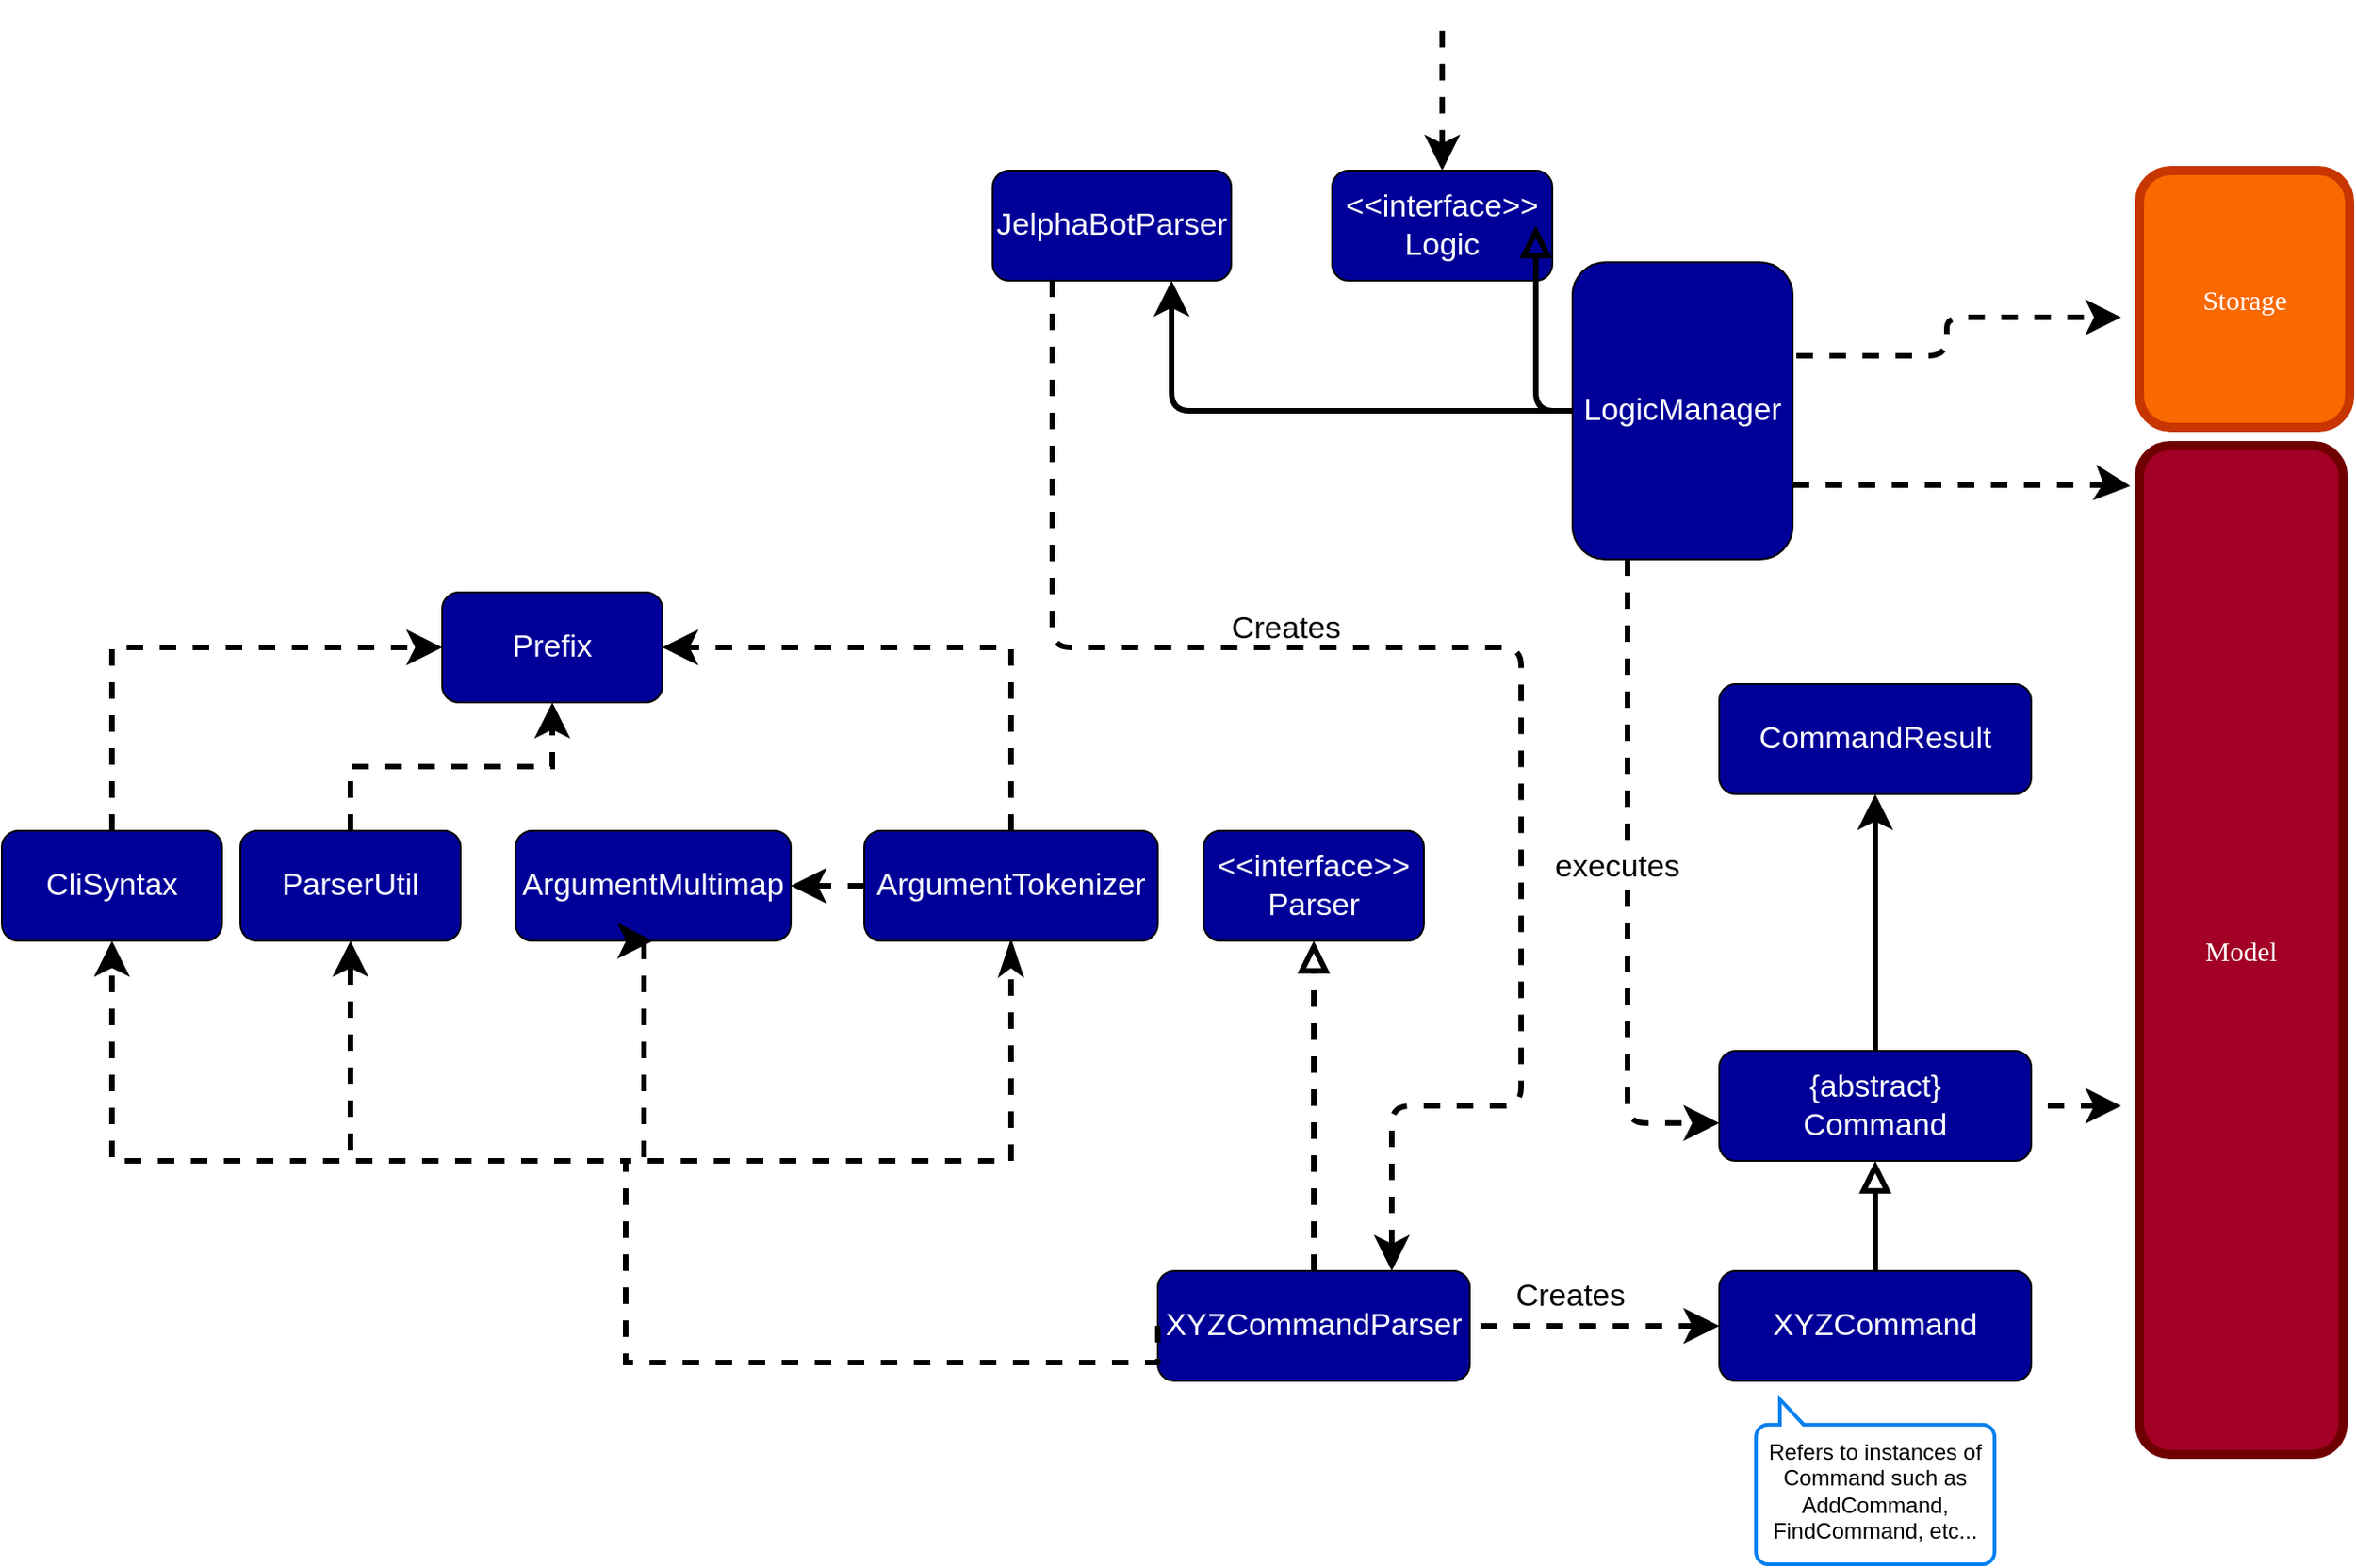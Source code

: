 <mxfile version="12.9.4" type="device"><diagram id="0IDk7Lvlat2yZqwhKpiR" name="Page-1"><mxGraphModel dx="1038" dy="3253" grid="1" gridSize="10" guides="1" tooltips="1" connect="1" arrows="1" fold="1" page="1" pageScale="1" pageWidth="1600" pageHeight="900" math="0" shadow="0"><root><mxCell id="0"/><mxCell id="1" parent="0"/><mxCell id="gbNiCYYf1I1hy5p3CW3c-80" value="" style="edgeStyle=orthogonalEdgeStyle;rounded=1;jumpStyle=none;jumpSize=10;orthogonalLoop=1;jettySize=auto;html=1;dashed=1;startSize=10;endArrow=none;endFill=0;endSize=10;strokeWidth=3;startArrow=classic;startFill=1;" parent="1" source="78W6CJWj2pwViG1WbGaF-5" edge="1"><mxGeometry relative="1" as="geometry"><mxPoint x="895" y="-1800" as="targetPoint"/></mxGeometry></mxCell><mxCell id="78W6CJWj2pwViG1WbGaF-5" value="&lt;div style=&quot;font-size: 17px&quot;&gt;&lt;font style=&quot;font-size: 17px&quot; face=&quot;Helvetica&quot;&gt;&lt;span style=&quot;background-color: rgb(0 , 0 , 153)&quot;&gt;&lt;font style=&quot;font-size: 17px&quot; color=&quot;#FFFFFF&quot;&gt;&amp;lt;&amp;lt;interface&amp;gt;&amp;gt;&lt;/font&gt;&lt;/span&gt;&lt;/font&gt;&lt;/div&gt;&lt;div style=&quot;font-size: 17px&quot;&gt;&lt;font style=&quot;font-size: 17px&quot; face=&quot;Helvetica&quot;&gt;&lt;span style=&quot;background-color: rgb(0 , 0 , 153)&quot;&gt;&lt;font style=&quot;font-size: 17px&quot; color=&quot;#FFFFFF&quot;&gt;Logic&lt;/font&gt;&lt;/span&gt;&lt;/font&gt;&lt;/div&gt;" style="rounded=1;whiteSpace=wrap;html=1;fillColor=#000099;" parent="1" vertex="1"><mxGeometry x="835" y="-1720" width="120" height="60" as="geometry"/></mxCell><mxCell id="gbNiCYYf1I1hy5p3CW3c-2" value="&lt;div style=&quot;font-size: 17px&quot;&gt;&lt;font style=&quot;font-size: 17px&quot; face=&quot;Helvetica&quot;&gt;&lt;span style=&quot;background-color: rgb(0 , 0 , 153)&quot;&gt;&lt;font color=&quot;#FFFFFF&quot;&gt;CommandResult&lt;/font&gt;&lt;br&gt;&lt;/span&gt;&lt;/font&gt;&lt;/div&gt;" style="rounded=1;whiteSpace=wrap;html=1;fillColor=#000099;" parent="1" vertex="1"><mxGeometry x="1046" y="-1440" width="170" height="60" as="geometry"/></mxCell><mxCell id="gbNiCYYf1I1hy5p3CW3c-3" value="&lt;div style=&quot;font-size: 17px&quot;&gt;&lt;font style=&quot;font-size: 17px&quot; face=&quot;Helvetica&quot;&gt;&lt;span style=&quot;background-color: rgb(0 , 0 , 153)&quot;&gt;&lt;font style=&quot;font-size: 17px&quot; color=&quot;#FFFFFF&quot;&gt;ArgumentMultimap&lt;/font&gt;&lt;/span&gt;&lt;/font&gt;&lt;/div&gt;" style="rounded=1;whiteSpace=wrap;html=1;fillColor=#000099;" parent="1" vertex="1"><mxGeometry x="390" y="-1360" width="150" height="60" as="geometry"/></mxCell><mxCell id="gbNiCYYf1I1hy5p3CW3c-39" value="" style="edgeStyle=orthogonalEdgeStyle;rounded=0;jumpStyle=none;orthogonalLoop=1;jettySize=auto;html=1;dashed=1;entryX=0.5;entryY=1;entryDx=0;entryDy=0;endArrow=block;endFill=0;endSize=10;startSize=10;jumpSize=10;strokeWidth=3;" parent="1" source="gbNiCYYf1I1hy5p3CW3c-4" target="gbNiCYYf1I1hy5p3CW3c-34" edge="1"><mxGeometry relative="1" as="geometry"><mxPoint x="760" y="-1100" as="targetPoint"/></mxGeometry></mxCell><mxCell id="gbNiCYYf1I1hy5p3CW3c-4" value="&lt;div style=&quot;font-size: 17px&quot;&gt;&lt;font style=&quot;font-size: 17px&quot; face=&quot;Helvetica&quot;&gt;&lt;span style=&quot;background-color: rgb(0 , 0 , 153)&quot;&gt;&lt;font style=&quot;font-size: 17px&quot; color=&quot;#FFFFFF&quot;&gt;XYZCommandParser&lt;/font&gt;&lt;/span&gt;&lt;/font&gt;&lt;/div&gt;" style="rounded=1;whiteSpace=wrap;html=1;fillColor=#000099;shadow=0;" parent="1" vertex="1"><mxGeometry x="740" y="-1120" width="170" height="60" as="geometry"/></mxCell><mxCell id="gbNiCYYf1I1hy5p3CW3c-53" value="" style="edgeStyle=orthogonalEdgeStyle;rounded=1;jumpStyle=none;jumpSize=10;orthogonalLoop=1;jettySize=auto;html=1;startSize=10;endArrow=block;endFill=0;endSize=10;strokeWidth=3;" parent="1" source="gbNiCYYf1I1hy5p3CW3c-50" target="gbNiCYYf1I1hy5p3CW3c-52" edge="1"><mxGeometry relative="1" as="geometry"/></mxCell><mxCell id="gbNiCYYf1I1hy5p3CW3c-123" value="" style="edgeStyle=orthogonalEdgeStyle;rounded=1;jumpStyle=none;jumpSize=10;orthogonalLoop=1;jettySize=auto;html=1;dashed=1;startArrow=classic;startFill=1;startSize=10;endArrow=none;endFill=0;endSize=10;strokeWidth=3;" parent="1" source="gbNiCYYf1I1hy5p3CW3c-50" target="gbNiCYYf1I1hy5p3CW3c-4" edge="1"><mxGeometry relative="1" as="geometry"/></mxCell><mxCell id="gbNiCYYf1I1hy5p3CW3c-50" value="&lt;div style=&quot;font-size: 17px&quot;&gt;&lt;font style=&quot;font-size: 17px&quot; face=&quot;Helvetica&quot;&gt;&lt;span style=&quot;background-color: rgb(0 , 0 , 153)&quot;&gt;&lt;font style=&quot;font-size: 17px&quot; color=&quot;#FFFFFF&quot;&gt;XYZCommand&lt;/font&gt;&lt;/span&gt;&lt;/font&gt;&lt;/div&gt;" style="rounded=1;whiteSpace=wrap;html=1;fillColor=#000099;shadow=0;container=1;" parent="1" vertex="1"><mxGeometry x="1046" y="-1120" width="170" height="60" as="geometry"><mxRectangle x="1110" y="-1120" width="140" height="20" as="alternateBounds"/></mxGeometry></mxCell><mxCell id="gbNiCYYf1I1hy5p3CW3c-60" value="" style="edgeStyle=orthogonalEdgeStyle;rounded=1;jumpStyle=none;jumpSize=10;orthogonalLoop=1;jettySize=auto;html=1;startSize=10;endArrow=classic;endFill=1;endSize=10;strokeWidth=3;" parent="1" source="gbNiCYYf1I1hy5p3CW3c-52" target="gbNiCYYf1I1hy5p3CW3c-2" edge="1"><mxGeometry relative="1" as="geometry"/></mxCell><mxCell id="gbNiCYYf1I1hy5p3CW3c-66" value="" style="edgeStyle=orthogonalEdgeStyle;rounded=1;jumpStyle=none;jumpSize=10;orthogonalLoop=1;jettySize=auto;html=1;dashed=1;startSize=10;endArrow=classic;endFill=1;endSize=10;strokeWidth=3;" parent="1" edge="1"><mxGeometry relative="1" as="geometry"><mxPoint x="1081" y="-1210" as="sourcePoint"/><mxPoint x="1265" y="-1210" as="targetPoint"/><Array as="points"><mxPoint x="1205" y="-1210"/><mxPoint x="1205" y="-1210"/></Array></mxGeometry></mxCell><mxCell id="gbNiCYYf1I1hy5p3CW3c-52" value="&lt;div style=&quot;font-size: 17px&quot;&gt;&lt;font style=&quot;font-size: 17px&quot; face=&quot;Helvetica&quot;&gt;&lt;span style=&quot;background-color: rgb(0 , 0 , 153)&quot;&gt;&lt;font color=&quot;#FFFFFF&quot;&gt;{abstract}&lt;/font&gt;&lt;/span&gt;&lt;/font&gt;&lt;/div&gt;&lt;div style=&quot;font-size: 17px&quot;&gt;&lt;font style=&quot;font-size: 17px&quot; face=&quot;Helvetica&quot;&gt;&lt;span style=&quot;background-color: rgb(0 , 0 , 153)&quot;&gt;&lt;font color=&quot;#FFFFFF&quot;&gt;Command&lt;/font&gt;&lt;br&gt;&lt;/span&gt;&lt;/font&gt;&lt;/div&gt;" style="rounded=1;whiteSpace=wrap;html=1;fillColor=#000099;shadow=0;" parent="1" vertex="1"><mxGeometry x="1046" y="-1240" width="170" height="60" as="geometry"/></mxCell><mxCell id="gbNiCYYf1I1hy5p3CW3c-78" style="edgeStyle=orthogonalEdgeStyle;rounded=1;jumpStyle=none;jumpSize=10;orthogonalLoop=1;jettySize=auto;html=1;exitX=0.25;exitY=1;exitDx=0;exitDy=0;dashed=1;startSize=10;endArrow=classic;endFill=1;endSize=10;strokeWidth=3;entryX=0.75;entryY=0;entryDx=0;entryDy=0;" parent="1" source="gbNiCYYf1I1hy5p3CW3c-5" target="gbNiCYYf1I1hy5p3CW3c-4" edge="1"><mxGeometry relative="1" as="geometry"><mxPoint x="938" y="-1100" as="targetPoint"/><Array as="points"><mxPoint x="683" y="-1460"/><mxPoint x="938" y="-1460"/><mxPoint x="938" y="-1210"/><mxPoint x="868" y="-1210"/></Array></mxGeometry></mxCell><mxCell id="gbNiCYYf1I1hy5p3CW3c-5" value="&lt;div style=&quot;font-size: 17px&quot;&gt;&lt;font style=&quot;font-size: 17px&quot; face=&quot;Helvetica&quot;&gt;&lt;span style=&quot;background-color: rgb(0 , 0 , 153)&quot;&gt;&lt;font style=&quot;font-size: 17px&quot; color=&quot;#FFFFFF&quot;&gt;JelphaBotParser&lt;/font&gt;&lt;/span&gt;&lt;/font&gt;&lt;/div&gt;" style="rounded=1;whiteSpace=wrap;html=1;fillColor=#000099;" parent="1" vertex="1"><mxGeometry x="650" y="-1720" width="130" height="60" as="geometry"/></mxCell><mxCell id="gbNiCYYf1I1hy5p3CW3c-55" value="" style="edgeStyle=orthogonalEdgeStyle;rounded=1;jumpStyle=none;jumpSize=10;orthogonalLoop=1;jettySize=auto;html=1;startSize=10;endArrow=block;endFill=0;endSize=10;strokeWidth=3;" parent="1" source="gbNiCYYf1I1hy5p3CW3c-6" target="78W6CJWj2pwViG1WbGaF-5" edge="1"><mxGeometry relative="1" as="geometry"/></mxCell><mxCell id="gbNiCYYf1I1hy5p3CW3c-59" value="" style="edgeStyle=orthogonalEdgeStyle;rounded=1;jumpStyle=none;jumpSize=10;orthogonalLoop=1;jettySize=auto;html=1;startSize=10;endArrow=classic;endFill=1;endSize=10;strokeWidth=3;entryX=0.75;entryY=1;entryDx=0;entryDy=0;" parent="1" source="gbNiCYYf1I1hy5p3CW3c-6" target="gbNiCYYf1I1hy5p3CW3c-5" edge="1"><mxGeometry relative="1" as="geometry"/></mxCell><mxCell id="gbNiCYYf1I1hy5p3CW3c-68" value="" style="edgeStyle=orthogonalEdgeStyle;rounded=1;jumpStyle=none;jumpSize=10;orthogonalLoop=1;jettySize=auto;html=1;dashed=1;startSize=10;endArrow=classic;endFill=1;endSize=10;strokeWidth=3;exitX=1;exitY=0.75;exitDx=0;exitDy=0;" parent="1" edge="1" source="gbNiCYYf1I1hy5p3CW3c-6"><mxGeometry relative="1" as="geometry"><mxPoint x="820" y="-1539" as="sourcePoint"/><mxPoint x="1270" y="-1548" as="targetPoint"/><Array as="points"><mxPoint x="1265" y="-1548"/></Array></mxGeometry></mxCell><mxCell id="gbNiCYYf1I1hy5p3CW3c-76" style="edgeStyle=orthogonalEdgeStyle;rounded=1;jumpStyle=none;jumpSize=10;orthogonalLoop=1;jettySize=auto;html=1;exitX=1.017;exitY=0.315;exitDx=0;exitDy=0;dashed=1;startSize=10;endArrow=classic;endFill=1;endSize=10;strokeWidth=3;exitPerimeter=0;" parent="1" source="gbNiCYYf1I1hy5p3CW3c-6" edge="1"><mxGeometry relative="1" as="geometry"><mxPoint x="1265" y="-1640" as="targetPoint"/><mxPoint x="820" y="-1579.5" as="sourcePoint"/><Array as="points"><mxPoint x="1170" y="-1619"/><mxPoint x="1170" y="-1640"/></Array></mxGeometry></mxCell><mxCell id="gbNiCYYf1I1hy5p3CW3c-98" value="&lt;div style=&quot;font-size: 17px&quot;&gt;executes&lt;/div&gt;" style="edgeStyle=orthogonalEdgeStyle;rounded=1;jumpStyle=none;jumpSize=10;orthogonalLoop=1;jettySize=auto;html=1;exitX=0.25;exitY=1;exitDx=0;exitDy=0;dashed=1;startSize=10;endArrow=classic;endFill=1;endSize=10;strokeWidth=3;entryX=0;entryY=0.657;entryDx=0;entryDy=0;entryPerimeter=0;" parent="1" source="gbNiCYYf1I1hy5p3CW3c-6" target="gbNiCYYf1I1hy5p3CW3c-52" edge="1"><mxGeometry x="-0.06" y="-6" relative="1" as="geometry"><mxPoint x="1020" y="-1170" as="targetPoint"/><Array as="points"><mxPoint x="996" y="-1201"/></Array><mxPoint as="offset"/></mxGeometry></mxCell><mxCell id="gbNiCYYf1I1hy5p3CW3c-6" value="&lt;div style=&quot;font-size: 17px&quot;&gt;&lt;font style=&quot;font-size: 17px&quot; face=&quot;Helvetica&quot;&gt;&lt;span style=&quot;background-color: rgb(0 , 0 , 153)&quot;&gt;&lt;font style=&quot;font-size: 17px&quot; color=&quot;#FFFFFF&quot;&gt;LogicManager&lt;/font&gt;&lt;/span&gt;&lt;/font&gt;&lt;/div&gt;" style="rounded=1;whiteSpace=wrap;html=1;fillColor=#000099;" parent="1" vertex="1"><mxGeometry x="966" y="-1670" width="120" height="162" as="geometry"/></mxCell><mxCell id="gbNiCYYf1I1hy5p3CW3c-18" style="edgeStyle=orthogonalEdgeStyle;rounded=0;jumpStyle=none;orthogonalLoop=1;jettySize=auto;html=1;exitX=0;exitY=0.5;exitDx=0;exitDy=0;entryX=1;entryY=0.5;entryDx=0;entryDy=0;dashed=1;endSize=10;startSize=10;strokeWidth=3;" parent="1" source="gbNiCYYf1I1hy5p3CW3c-9" target="gbNiCYYf1I1hy5p3CW3c-3" edge="1"><mxGeometry relative="1" as="geometry"/></mxCell><mxCell id="gbNiCYYf1I1hy5p3CW3c-19" style="edgeStyle=orthogonalEdgeStyle;rounded=0;jumpStyle=none;orthogonalLoop=1;jettySize=auto;html=1;exitX=0.5;exitY=0;exitDx=0;exitDy=0;entryX=1;entryY=0.5;entryDx=0;entryDy=0;dashed=1;strokeWidth=3;endSize=10;startSize=10;" parent="1" source="gbNiCYYf1I1hy5p3CW3c-9" target="gbNiCYYf1I1hy5p3CW3c-11" edge="1"><mxGeometry relative="1" as="geometry"><Array as="points"><mxPoint x="660" y="-1460"/></Array></mxGeometry></mxCell><mxCell id="gbNiCYYf1I1hy5p3CW3c-9" value="&lt;div style=&quot;font-size: 17px&quot;&gt;&lt;font style=&quot;font-size: 17px&quot; face=&quot;Helvetica&quot;&gt;&lt;span style=&quot;background-color: rgb(0 , 0 , 153)&quot;&gt;&lt;font color=&quot;#FFFFFF&quot;&gt;ArgumentTokenizer&lt;/font&gt;&lt;br&gt;&lt;/span&gt;&lt;/font&gt;&lt;/div&gt;" style="rounded=1;whiteSpace=wrap;html=1;fillColor=#000099;" parent="1" vertex="1"><mxGeometry x="580" y="-1360" width="160" height="60" as="geometry"/></mxCell><mxCell id="gbNiCYYf1I1hy5p3CW3c-21" value="" style="edgeStyle=orthogonalEdgeStyle;rounded=0;jumpStyle=none;orthogonalLoop=1;jettySize=auto;html=1;dashed=1;endSize=10;startSize=10;strokeWidth=3;" parent="1" source="gbNiCYYf1I1hy5p3CW3c-10" target="gbNiCYYf1I1hy5p3CW3c-11" edge="1"><mxGeometry relative="1" as="geometry"/></mxCell><mxCell id="gbNiCYYf1I1hy5p3CW3c-10" value="&lt;div style=&quot;font-size: 17px&quot;&gt;&lt;font style=&quot;font-size: 17px&quot; face=&quot;Helvetica&quot; color=&quot;#FFFFFF&quot;&gt;&lt;span style=&quot;background-color: rgb(0 , 0 , 153)&quot;&gt;ParserUtil&lt;br&gt;&lt;/span&gt;&lt;/font&gt;&lt;/div&gt;" style="rounded=1;whiteSpace=wrap;html=1;fillColor=#000099;" parent="1" vertex="1"><mxGeometry x="240" y="-1360" width="120" height="60" as="geometry"/></mxCell><mxCell id="gbNiCYYf1I1hy5p3CW3c-11" value="&lt;div style=&quot;font-size: 17px&quot;&gt;&lt;font style=&quot;font-size: 17px&quot; face=&quot;Helvetica&quot;&gt;&lt;span style=&quot;background-color: rgb(0 , 0 , 153)&quot;&gt;&lt;font color=&quot;#FFFFFF&quot;&gt;Prefix&lt;/font&gt;&lt;br&gt;&lt;/span&gt;&lt;/font&gt;&lt;/div&gt;" style="rounded=1;whiteSpace=wrap;html=1;fillColor=#000099;" parent="1" vertex="1"><mxGeometry x="350" y="-1490" width="120" height="60" as="geometry"/></mxCell><mxCell id="gbNiCYYf1I1hy5p3CW3c-36" style="edgeStyle=orthogonalEdgeStyle;rounded=0;jumpStyle=none;orthogonalLoop=1;jettySize=auto;html=1;exitX=0.5;exitY=0;exitDx=0;exitDy=0;entryX=0;entryY=0.5;entryDx=0;entryDy=0;dashed=1;endSize=10;startSize=10;strokeWidth=3;" parent="1" source="gbNiCYYf1I1hy5p3CW3c-12" target="gbNiCYYf1I1hy5p3CW3c-11" edge="1"><mxGeometry relative="1" as="geometry"/></mxCell><mxCell id="gbNiCYYf1I1hy5p3CW3c-12" value="&lt;div style=&quot;font-size: 17px&quot;&gt;&lt;font style=&quot;font-size: 17px&quot; face=&quot;Helvetica&quot;&gt;&lt;span style=&quot;background-color: rgb(0 , 0 , 153)&quot;&gt;&lt;font color=&quot;#FFFFFF&quot;&gt;CliSyntax&lt;/font&gt;&lt;br&gt;&lt;/span&gt;&lt;/font&gt;&lt;/div&gt;" style="rounded=1;whiteSpace=wrap;html=1;fillColor=#000099;" parent="1" vertex="1"><mxGeometry x="110" y="-1360" width="120" height="60" as="geometry"/></mxCell><mxCell id="gbNiCYYf1I1hy5p3CW3c-34" value="&lt;div style=&quot;font-size: 17px&quot;&gt;&lt;font style=&quot;font-size: 17px&quot; face=&quot;Helvetica&quot;&gt;&lt;span style=&quot;background-color: rgb(0 , 0 , 153)&quot;&gt;&lt;font style=&quot;font-size: 17px&quot; color=&quot;#FFFFFF&quot;&gt;&amp;lt;&amp;lt;interface&amp;gt;&amp;gt;&lt;/font&gt;&lt;/span&gt;&lt;/font&gt;&lt;/div&gt;&lt;div style=&quot;font-size: 17px&quot;&gt;&lt;font style=&quot;font-size: 17px&quot; face=&quot;Helvetica&quot;&gt;&lt;span style=&quot;background-color: rgb(0 , 0 , 153)&quot;&gt;&lt;font color=&quot;#FFFFFF&quot;&gt;Parser&lt;/font&gt;&lt;br&gt;&lt;/span&gt;&lt;/font&gt;&lt;/div&gt;" style="rounded=1;whiteSpace=wrap;html=1;fillColor=#000099;" parent="1" vertex="1"><mxGeometry x="765" y="-1360" width="120" height="60" as="geometry"/></mxCell><mxCell id="gbNiCYYf1I1hy5p3CW3c-45" value="" style="group" parent="1" vertex="1" connectable="0"><mxGeometry x="200" y="-1180" width="500" height="110" as="geometry"/></mxCell><mxCell id="gbNiCYYf1I1hy5p3CW3c-40" style="edgeStyle=orthogonalEdgeStyle;rounded=0;jumpStyle=none;jumpSize=10;orthogonalLoop=1;jettySize=auto;html=1;exitX=0;exitY=0.5;exitDx=0;exitDy=0;entryX=0.5;entryY=1;entryDx=0;entryDy=0;dashed=1;startSize=10;endArrow=classic;endFill=1;endSize=10;strokeWidth=3;" parent="gbNiCYYf1I1hy5p3CW3c-45" source="gbNiCYYf1I1hy5p3CW3c-4" target="gbNiCYYf1I1hy5p3CW3c-10" edge="1"><mxGeometry relative="1" as="geometry"><Array as="points"><mxPoint x="250" y="110"/><mxPoint x="250"/><mxPoint x="100"/></Array></mxGeometry></mxCell><mxCell id="gbNiCYYf1I1hy5p3CW3c-42" style="edgeStyle=orthogonalEdgeStyle;rounded=0;jumpStyle=none;jumpSize=10;orthogonalLoop=1;jettySize=auto;html=1;exitX=0;exitY=0.5;exitDx=0;exitDy=0;entryX=0.5;entryY=1;entryDx=0;entryDy=0;dashed=1;startSize=10;endArrow=classic;endFill=1;endSize=10;strokeWidth=3;" parent="gbNiCYYf1I1hy5p3CW3c-45" source="gbNiCYYf1I1hy5p3CW3c-4" target="gbNiCYYf1I1hy5p3CW3c-3" edge="1"><mxGeometry relative="1" as="geometry"><Array as="points"><mxPoint x="250" y="110"/><mxPoint x="250"/><mxPoint x="260"/><mxPoint x="260" y="-120"/></Array></mxGeometry></mxCell><mxCell id="gbNiCYYf1I1hy5p3CW3c-43" style="edgeStyle=orthogonalEdgeStyle;rounded=0;jumpStyle=none;jumpSize=10;orthogonalLoop=1;jettySize=auto;html=1;exitX=0;exitY=0.5;exitDx=0;exitDy=0;entryX=0.5;entryY=1;entryDx=0;entryDy=0;dashed=1;startSize=10;endArrow=classicThin;endFill=1;endSize=10;strokeWidth=3;" parent="gbNiCYYf1I1hy5p3CW3c-45" source="gbNiCYYf1I1hy5p3CW3c-4" target="gbNiCYYf1I1hy5p3CW3c-9" edge="1"><mxGeometry relative="1" as="geometry"><Array as="points"><mxPoint x="250" y="110"/><mxPoint x="250"/><mxPoint x="460"/></Array></mxGeometry></mxCell><mxCell id="gbNiCYYf1I1hy5p3CW3c-44" style="edgeStyle=orthogonalEdgeStyle;rounded=0;jumpStyle=none;jumpSize=10;orthogonalLoop=1;jettySize=auto;html=1;exitX=0;exitY=0.5;exitDx=0;exitDy=0;entryX=0.5;entryY=1;entryDx=0;entryDy=0;dashed=1;startSize=10;endArrow=classic;endFill=1;endSize=10;strokeWidth=3;" parent="gbNiCYYf1I1hy5p3CW3c-45" source="gbNiCYYf1I1hy5p3CW3c-4" target="gbNiCYYf1I1hy5p3CW3c-12" edge="1"><mxGeometry relative="1" as="geometry"><Array as="points"><mxPoint x="250" y="110"/><mxPoint x="250"/><mxPoint x="-30"/></Array></mxGeometry></mxCell><mxCell id="gbNiCYYf1I1hy5p3CW3c-62" value="&lt;font style=&quot;font-size: 15px&quot; face=&quot;Verdana&quot;&gt;Model&lt;/font&gt;" style="rounded=1;whiteSpace=wrap;html=1;strokeWidth=5;fillColor=#a20025;strokeColor=#6F0000;fontColor=#ffffff;" parent="1" vertex="1"><mxGeometry x="1275" y="-1570" width="111" height="550" as="geometry"/></mxCell><mxCell id="gbNiCYYf1I1hy5p3CW3c-73" value="&lt;font style=&quot;font-size: 15px&quot; face=&quot;Verdana&quot;&gt;Storage&lt;/font&gt;" style="rounded=1;whiteSpace=wrap;html=1;strokeWidth=5;fillColor=#fa6800;strokeColor=#C73500;fontColor=#ffffff;" parent="1" vertex="1"><mxGeometry x="1275" y="-1720" width="114.5" height="140" as="geometry"/></mxCell><mxCell id="gbNiCYYf1I1hy5p3CW3c-102" value="" style="shape=image;html=1;verticalAlign=top;verticalLabelPosition=bottom;labelBackgroundColor=#ffffff;imageAspect=0;aspect=fixed;image=https://cdn4.iconfinder.com/data/icons/ionicons/512/icon-arrow-down-b-128.png;rounded=1;shadow=0;fillColor=#000099;" parent="1" vertex="1"><mxGeometry x="966" y="-1328" width="28" height="28" as="geometry"/></mxCell><mxCell id="gbNiCYYf1I1hy5p3CW3c-96" value="&lt;font style=&quot;font-size: 17px&quot;&gt;Creates&lt;/font&gt;" style="text;html=1;strokeColor=none;fillColor=none;align=center;verticalAlign=middle;whiteSpace=wrap;rounded=0;shadow=0;" parent="1" vertex="1"><mxGeometry x="910" y="-1120" width="110" height="27.5" as="geometry"/></mxCell><mxCell id="gbNiCYYf1I1hy5p3CW3c-95" value="" style="shape=image;html=1;verticalAlign=top;verticalLabelPosition=bottom;labelBackgroundColor=#ffffff;imageAspect=0;aspect=fixed;image=https://cdn4.iconfinder.com/data/icons/ionicons/512/icon-arrow-right-b-128.png;rounded=1;shadow=0;fillColor=#000099;" parent="gbNiCYYf1I1hy5p3CW3c-96" vertex="1"><mxGeometry x="84" y="5.75" width="20" height="20" as="geometry"/></mxCell><mxCell id="LKkaB4A4x8cE8i2N1B6s-1" value="" style="html=1;verticalLabelPosition=bottom;align=center;labelBackgroundColor=#ffffff;verticalAlign=top;strokeWidth=2;strokeColor=#0080F0;shadow=0;dashed=0;shape=mxgraph.ios7.icons.message;rotation=-180;" vertex="1" parent="1"><mxGeometry x="1066" y="-1050" width="130" height="90" as="geometry"/></mxCell><mxCell id="LKkaB4A4x8cE8i2N1B6s-3" value="Refers to instances of Command such as AddCommand, FindCommand, etc..." style="text;html=1;strokeColor=none;fillColor=none;align=center;verticalAlign=middle;whiteSpace=wrap;rounded=0;" vertex="1" parent="1"><mxGeometry x="1056" y="-1040" width="150" height="80" as="geometry"/></mxCell><mxCell id="gbNiCYYf1I1hy5p3CW3c-89" value="" style="shape=image;html=1;verticalAlign=top;verticalLabelPosition=bottom;labelBackgroundColor=#ffffff;imageAspect=0;aspect=fixed;image=https://cdn4.iconfinder.com/data/icons/ionicons/512/icon-arrow-right-b-128.png;rounded=1;shadow=0;fillColor=#000099;" parent="1" vertex="1"><mxGeometry x="838" y="-1480" width="20" height="20" as="geometry"/></mxCell><mxCell id="gbNiCYYf1I1hy5p3CW3c-90" value="&lt;font style=&quot;font-size: 17px&quot;&gt;Creates&lt;/font&gt;" style="text;html=1;strokeColor=none;fillColor=none;align=center;verticalAlign=middle;whiteSpace=wrap;rounded=0;shadow=0;" parent="1" vertex="1"><mxGeometry x="790" y="-1480" width="40" height="20" as="geometry"/></mxCell></root></mxGraphModel></diagram></mxfile>
